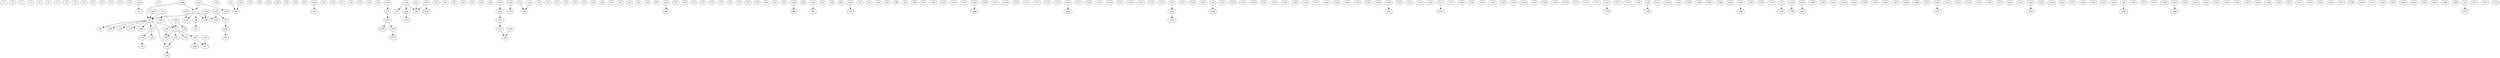 strict digraph  {
c1;
c2;
c3;
c4;
c5;
c6;
c7;
c8;
c9;
c10;
c11;
c12;
c13;
c14;
c15;
c16;
c17;
c18;
c19;
c20;
c21;
c22;
c23;
c24;
c25;
c26;
c27;
c28;
c29;
c30;
c31;
c32;
c33;
c34;
c35;
c36;
c37;
c38;
c39;
c40;
c41;
c42;
c43;
c44;
c45;
c46;
c47;
c48;
c49;
c50;
c51;
c52;
c53;
c54;
c55;
c56;
c57;
c58;
c59;
c60;
c61;
c62;
c63;
c64;
c65;
c66;
c67;
c68;
c69;
c70;
c71;
c72;
c73;
c74;
c75;
c76;
c77;
c78;
c79;
c80;
c81;
c82;
c83;
c84;
c85;
c86;
c87;
c88;
c89;
c90;
c91;
c92;
c93;
c94;
c95;
c96;
c97;
c98;
c99;
c100;
c101;
c102;
c103;
c104;
c105;
c106;
c107;
c108;
c109;
c110;
c111;
c112;
c113;
c114;
c115;
c116;
c117;
c118;
c119;
c120;
c121;
c122;
c123;
c124;
c125;
c126;
c127;
c128;
c129;
c130;
c131;
c132;
c133;
c134;
c135;
c136;
c137;
c138;
c139;
c140;
c141;
c142;
c143;
c144;
c145;
c146;
c147;
c148;
c149;
c150;
c151;
c152;
c153;
c154;
c155;
c156;
c157;
c158;
c159;
c160;
c161;
c162;
c163;
c164;
c165;
c166;
c167;
c168;
c169;
c170;
c171;
c172;
c173;
c174;
c175;
c176;
c177;
c178;
c179;
c180;
c181;
c182;
c183;
c184;
c185;
c186;
c187;
c188;
c189;
c190;
c191;
c192;
c193;
c194;
c195;
c196;
c197;
c198;
c199;
c200;
c201;
c202;
c203;
c204;
c205;
c206;
c207;
c208;
c209;
c210;
c211;
c212;
c213;
c214;
c215;
c216;
c217;
c218;
c219;
c220;
c221;
c222;
c223;
c224;
c225;
c226;
c227;
c228;
c229;
c230;
c231;
c232;
c233;
c234;
c235;
c236;
c237;
c238;
c239;
c240;
c241;
c242;
c243;
c244;
c245;
c246;
c247;
c248;
c249;
c250;
c251;
c252;
c253;
c254;
c255;
c256;
c257;
c258;
c259;
c260;
c261;
c262;
c263;
c264;
c265;
c266;
c267;
c268;
c269;
c270;
c271;
c272;
c273;
v1;
v2;
v3;
co1;
co2;
co3;
co4;
co5;
co6;
co7;
co8;
co9;
co10;
co11;
co12;
co13;
co14;
co15;
co16;
co17;
co18;
co19;
co20;
co21;
co22;
co23;
co24;
co25;
co26;
co27;
co28;
co29;
co30;
co31;
co32;
co33;
co34;
co35;
co36;
co37;
co38;
co39;
co40;
co41;
co42;
co43;
co44;
co45;
co46;
co47;
co48;
co49;
co50;
co51;
co52;
c37 -> co21  [weight=1];
c57 -> co40  [weight=1];
c101 -> co27  [weight=1];
c139 -> v1  [weight=1];
c139 -> v3  [weight=1];
c150 -> v3  [weight=1];
c171 -> co31  [weight=1];
c194 -> co15  [weight=1];
c233 -> co13  [weight=1];
v1 -> c226  [weight=1];
v1 -> c141  [weight=1];
v1 -> c230  [weight=1];
v1 -> v3  [weight=1];
v1 -> co9  [weight=1];
v2 -> c171  [weight=1];
v2 -> c68  [weight=1];
v2 -> c72  [weight=1];
v2 -> co30  [weight=1];
v3 -> c199  [weight=1];
v3 -> c35  [weight=1];
v3 -> c159  [weight=1];
v3 -> c108  [weight=1];
v3 -> c260  [weight=1];
v3 -> co17  [weight=1];
v3 -> v2  [weight=1];
v3 -> co31  [weight=1];
co1 -> c20  [weight=1];
co2 -> c48  [weight=1];
co3 -> c185  [weight=1];
co3 -> v2  [weight=1];
co3 -> v3  [weight=1];
co4 -> c130  [weight=1];
co5 -> c270  [weight=1];
co6 -> c180  [weight=1];
co7 -> c195  [weight=1];
co8 -> c235  [weight=1];
co9 -> c231  [weight=1];
co10 -> c240  [weight=1];
co11 -> c156  [weight=1];
co12 -> c38  [weight=1];
co13 -> c126  [weight=1];
co14 -> c211  [weight=1];
co15 -> c101  [weight=1];
co16 -> c86  [weight=1];
co17 -> c18  [weight=1];
co17 -> co50  [weight=1];
co18 -> c16  [weight=1];
co19 -> c47  [weight=1];
co20 -> c90  [weight=1];
co21 -> c162  [weight=1];
co21 -> co46  [weight=1];
co22 -> c48  [weight=1];
co23 -> c105  [weight=1];
co24 -> c196  [weight=1];
co25 -> c54  [weight=1];
co25 -> v2  [weight=1];
co26 -> c222  [weight=1];
co27 -> c46  [weight=1];
co28 -> c37  [weight=1];
co29 -> c56  [weight=1];
co29 -> c38  [weight=1];
co29 -> co38  [weight=1];
co30 -> c216  [weight=1];
co30 -> c217  [weight=1];
co31 -> c83  [weight=1];
co32 -> c84  [weight=1];
co33 -> c217  [weight=1];
co34 -> c226  [weight=1];
co35 -> c255  [weight=1];
co35 -> v1  [weight=1];
co36 -> c197  [weight=1];
co37 -> c38  [weight=1];
co37 -> c132  [weight=1];
co38 -> c112  [weight=1];
co39 -> c151  [weight=1];
co40 -> c93  [weight=1];
co41 -> c20  [weight=1];
co42 -> c68  [weight=1];
co43 -> c230  [weight=1];
co43 -> c57  [weight=1];
co44 -> c116  [weight=1];
co45 -> c141  [weight=1];
co46 -> c172  [weight=1];
co47 -> c176  [weight=1];
co48 -> c28  [weight=1];
co49 -> c190  [weight=1];
co50 -> c74  [weight=1];
co51 -> c66  [weight=1];
co52 -> c46  [weight=1];
}
